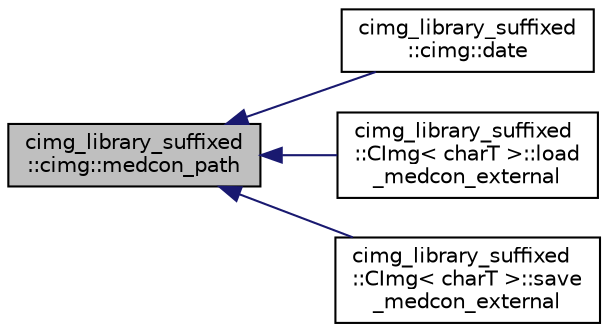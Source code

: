 digraph "cimg_library_suffixed::cimg::medcon_path"
{
  edge [fontname="Helvetica",fontsize="10",labelfontname="Helvetica",labelfontsize="10"];
  node [fontname="Helvetica",fontsize="10",shape=record];
  rankdir="LR";
  Node2463 [label="cimg_library_suffixed\l::cimg::medcon_path",height=0.2,width=0.4,color="black", fillcolor="grey75", style="filled", fontcolor="black"];
  Node2463 -> Node2464 [dir="back",color="midnightblue",fontsize="10",style="solid",fontname="Helvetica"];
  Node2464 [label="cimg_library_suffixed\l::cimg::date",height=0.2,width=0.4,color="black", fillcolor="white", style="filled",URL="$namespacecimg__library__suffixed_1_1cimg.html#aac739bf544269324a04504ebe92b93e9",tooltip="Get current local time (single-attribute version). "];
  Node2463 -> Node2465 [dir="back",color="midnightblue",fontsize="10",style="solid",fontname="Helvetica"];
  Node2465 [label="cimg_library_suffixed\l::CImg\< charT \>::load\l_medcon_external",height=0.2,width=0.4,color="black", fillcolor="white", style="filled",URL="$structcimg__library__suffixed_1_1_c_img.html#a8306218d5edf273c822113b799fd89cc",tooltip="Load image from a DICOM file, using XMedcon&#39;s external tool &#39;medcon&#39;. "];
  Node2463 -> Node2466 [dir="back",color="midnightblue",fontsize="10",style="solid",fontname="Helvetica"];
  Node2466 [label="cimg_library_suffixed\l::CImg\< charT \>::save\l_medcon_external",height=0.2,width=0.4,color="black", fillcolor="white", style="filled",URL="$structcimg__library__suffixed_1_1_c_img.html#a30d02c3d77fc43c8b5845e92268cdab5",tooltip="Save image as a Dicom file. "];
}
